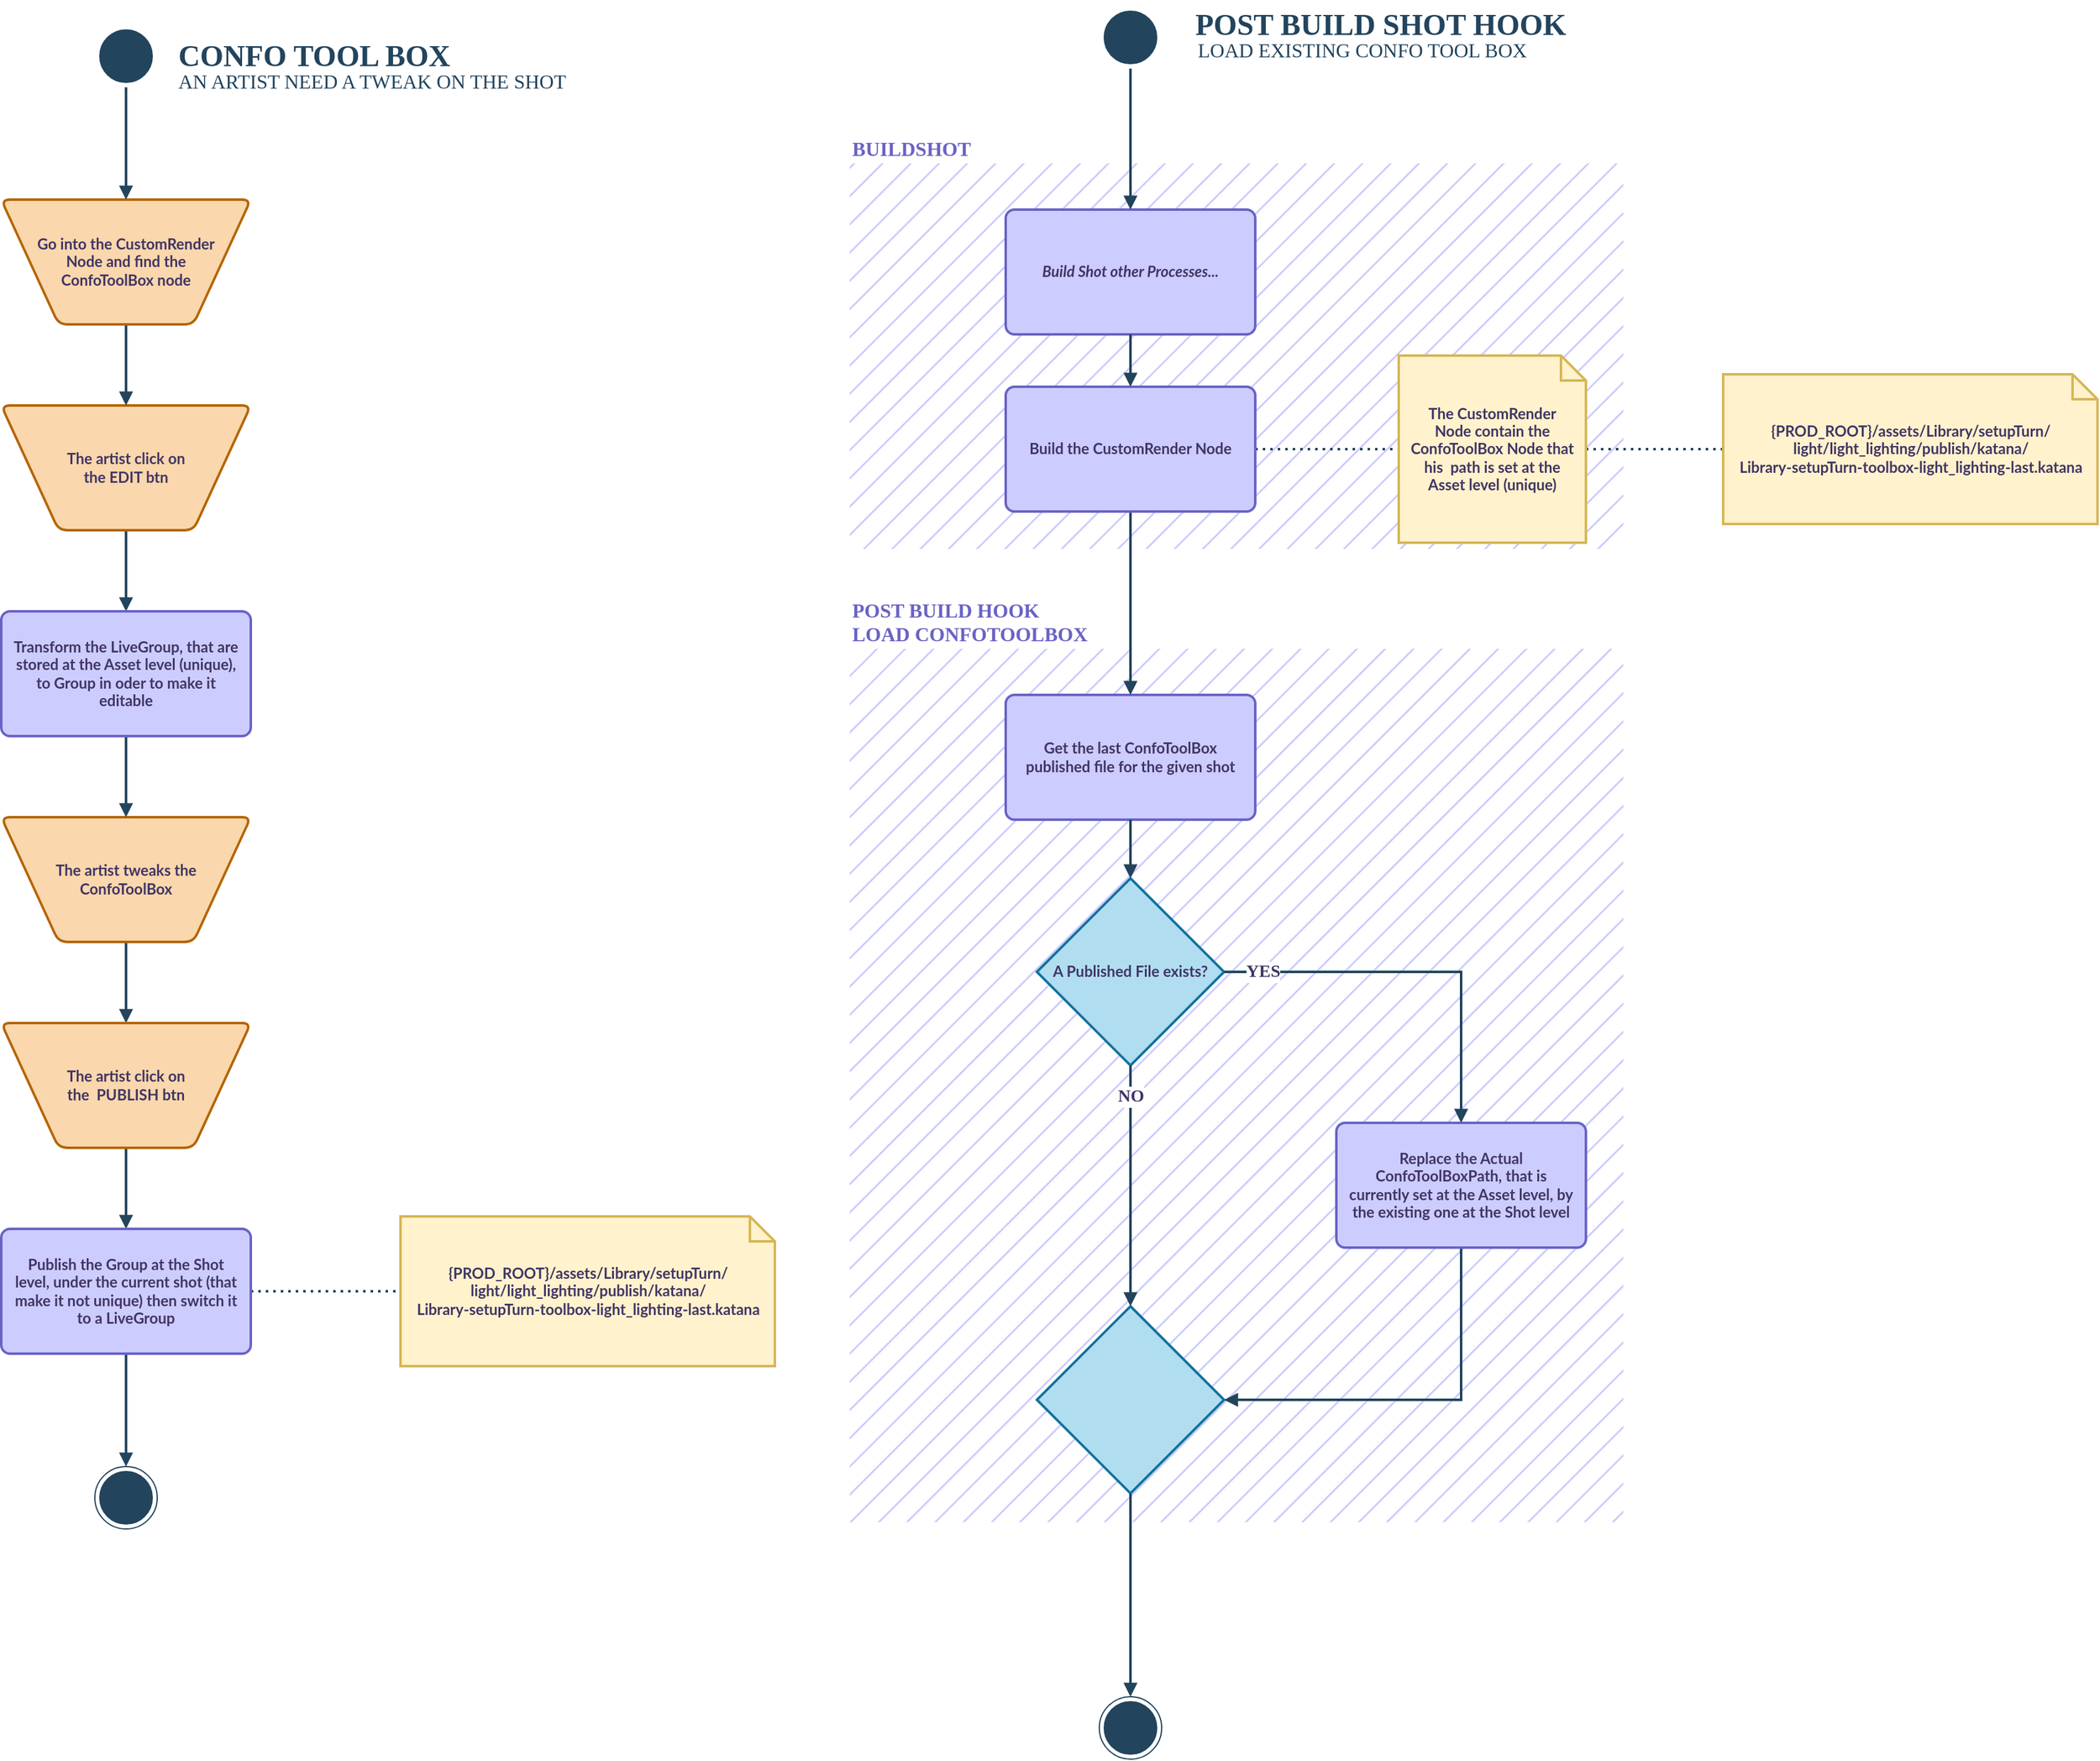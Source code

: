 <mxfile version="20.5.1" type="github">
  <diagram id="CM5r0V0yMCtf2sxqWUX7" name="Page-1">
    <mxGraphModel dx="2696" dy="1037" grid="1" gridSize="20" guides="1" tooltips="1" connect="1" arrows="1" fold="1" page="0" pageScale="1" pageWidth="827" pageHeight="1169" math="0" shadow="0">
      <root>
        <mxCell id="0" />
        <mxCell id="1" parent="0" />
        <mxCell id="0qbXLlaw61yAoVdNJTFS-60" value="&lt;font&gt;POST BUILD HOOK&lt;br&gt;LOAD CONFOTOOLBOX&lt;br&gt;&lt;/font&gt;" style="rounded=0;whiteSpace=wrap;html=1;strokeColor=none;fontFamily=Montserrat;fontSource=https%3A%2F%2Ffonts.googleapis.com%2Fcss%3Ffamily%3DMontserrat;fontSize=16;fontColor=#6963C5;fillColor=#CCCCFF;fillStyle=hatch;strokeWidth=1;labelPosition=center;verticalLabelPosition=top;align=left;verticalAlign=bottom;fontStyle=1" vertex="1" parent="1">
          <mxGeometry x="-60" y="540" width="620" height="700" as="geometry" />
        </mxCell>
        <mxCell id="0qbXLlaw61yAoVdNJTFS-61" value="&lt;font&gt;BUILDSHOT&lt;/font&gt;" style="rounded=0;whiteSpace=wrap;html=1;strokeColor=none;fontFamily=Montserrat;fontSource=https%3A%2F%2Ffonts.googleapis.com%2Fcss%3Ffamily%3DMontserrat;fontSize=16;fontColor=#6963C5;fillColor=#CCCCFF;fillStyle=hatch;strokeWidth=1;labelPosition=center;verticalLabelPosition=top;align=left;verticalAlign=bottom;fontStyle=1" vertex="1" parent="1">
          <mxGeometry x="-60" y="151" width="620" height="309" as="geometry" />
        </mxCell>
        <mxCell id="0qbXLlaw61yAoVdNJTFS-62" value="" style="ellipse;html=1;shape=startState;fillColor=#23445D;strokeColor=#23445d;aspect=fixed;" vertex="1" parent="1">
          <mxGeometry x="140" y="25" width="50" height="50" as="geometry" />
        </mxCell>
        <mxCell id="0qbXLlaw61yAoVdNJTFS-63" value="" style="ellipse;html=1;shape=endState;fillColor=#23445D;strokeColor=#23445d;aspect=fixed;" vertex="1" parent="1">
          <mxGeometry x="140" y="1380" width="50" height="50" as="geometry" />
        </mxCell>
        <mxCell id="0qbXLlaw61yAoVdNJTFS-64" value="&lt;font color=&quot;#413565&quot;&gt;A Published File exists?&lt;/font&gt;" style="strokeWidth=2;html=1;shape=mxgraph.flowchart.decision;whiteSpace=wrap;strokeColor=#10739e;fontFamily=Lato;fontSource=https%3A%2F%2Ffonts.googleapis.com%2Fcss%3Ffamily%3DLato;fillColor=#b1ddf0;aspect=fixed;fontStyle=1" vertex="1" parent="1">
          <mxGeometry x="90" y="724" width="150" height="150" as="geometry" />
        </mxCell>
        <mxCell id="0qbXLlaw61yAoVdNJTFS-66" value="" style="strokeWidth=2;html=1;shape=mxgraph.flowchart.decision;whiteSpace=wrap;strokeColor=#10739e;fontFamily=Lato;fontSource=https%3A%2F%2Ffonts.googleapis.com%2Fcss%3Ffamily%3DLato;fillColor=#b1ddf0;aspect=fixed;" vertex="1" parent="1">
          <mxGeometry x="90" y="1067" width="150" height="150" as="geometry" />
        </mxCell>
        <mxCell id="0qbXLlaw61yAoVdNJTFS-67" style="edgeStyle=orthogonalEdgeStyle;rounded=0;orthogonalLoop=1;jettySize=auto;html=1;entryX=0.5;entryY=0;entryDx=0;entryDy=0;entryPerimeter=0;strokeColor=#23445D;strokeWidth=2;fontFamily=Montserrat;fontSource=https%3A%2F%2Ffonts.googleapis.com%2Fcss%3Ffamily%3DMontserrat;fontColor=#413565;fillColor=#bac8d3;endArrow=block;endFill=1;" edge="1" parent="1" source="0qbXLlaw61yAoVdNJTFS-64" target="0qbXLlaw61yAoVdNJTFS-66">
          <mxGeometry relative="1" as="geometry" />
        </mxCell>
        <mxCell id="0qbXLlaw61yAoVdNJTFS-68" value="NO" style="edgeLabel;html=1;align=center;verticalAlign=middle;resizable=0;points=[];fontFamily=Montserrat;fontColor=#413565;fontStyle=1;fontSize=14;" vertex="1" connectable="0" parent="0qbXLlaw61yAoVdNJTFS-67">
          <mxGeometry x="-0.844" y="-2" relative="1" as="geometry">
            <mxPoint x="2" y="10" as="offset" />
          </mxGeometry>
        </mxCell>
        <mxCell id="0qbXLlaw61yAoVdNJTFS-69" style="edgeStyle=orthogonalEdgeStyle;rounded=0;orthogonalLoop=1;jettySize=auto;html=1;entryX=1;entryY=0.5;entryDx=0;entryDy=0;entryPerimeter=0;strokeColor=#23445D;strokeWidth=2;fontFamily=Montserrat;fontSource=https%3A%2F%2Ffonts.googleapis.com%2Fcss%3Ffamily%3DMontserrat;fontSize=16;fontColor=#6963C5;exitX=0.5;exitY=1;exitDx=0;exitDy=0;endArrow=block;endFill=1;" edge="1" parent="1" source="0qbXLlaw61yAoVdNJTFS-70" target="0qbXLlaw61yAoVdNJTFS-66">
          <mxGeometry relative="1" as="geometry" />
        </mxCell>
        <mxCell id="0qbXLlaw61yAoVdNJTFS-70" value="&lt;font color=&quot;#413565&quot;&gt;Replace the Actual ConfoToolBoxPath, that is currently set at the Asset level, by the existing one at the Shot level&lt;/font&gt;" style="rounded=1;whiteSpace=wrap;html=1;absoluteArcSize=1;arcSize=14;strokeWidth=2;strokeColor=#6963C5;fillColor=#CCCCFF;fontFamily=Lato;fontSource=https%3A%2F%2Ffonts.googleapis.com%2Fcss%3Ffamily%3DLato;fontStyle=1;aspect=fixed;spacing=10;" vertex="1" parent="1">
          <mxGeometry x="330" y="920" width="200" height="100" as="geometry" />
        </mxCell>
        <mxCell id="0qbXLlaw61yAoVdNJTFS-71" value="" style="edgeStyle=orthogonalEdgeStyle;rounded=0;orthogonalLoop=1;jettySize=auto;html=1;entryX=0.5;entryY=0;entryDx=0;entryDy=0;strokeColor=#23445D;strokeWidth=2;fontFamily=Montserrat;fontSource=https%3A%2F%2Ffonts.googleapis.com%2Fcss%3Ffamily%3DMontserrat;fontColor=#413565;fillColor=#bac8d3;endArrow=block;endFill=1;" edge="1" parent="1" source="0qbXLlaw61yAoVdNJTFS-64" target="0qbXLlaw61yAoVdNJTFS-70">
          <mxGeometry relative="1" as="geometry">
            <mxPoint x="225.0" y="909.059" as="sourcePoint" />
            <mxPoint x="405.0" y="1115.0" as="targetPoint" />
          </mxGeometry>
        </mxCell>
        <mxCell id="0qbXLlaw61yAoVdNJTFS-72" value="YES" style="edgeLabel;html=1;align=center;verticalAlign=middle;resizable=0;points=[];fontFamily=Montserrat;fontColor=#413565;fontStyle=1;fontSize=14;spacingTop=0;" vertex="1" connectable="0" parent="0qbXLlaw61yAoVdNJTFS-71">
          <mxGeometry x="-0.63" y="5" relative="1" as="geometry">
            <mxPoint x="-27" y="5" as="offset" />
          </mxGeometry>
        </mxCell>
        <mxCell id="0qbXLlaw61yAoVdNJTFS-73" value="POST BUILD SHOT HOOK" style="text;html=1;align=left;verticalAlign=middle;resizable=0;points=[];autosize=1;strokeColor=none;fillColor=none;fontSize=24;fontFamily=Montserrat;fontColor=#23445D;fontStyle=1" vertex="1" parent="1">
          <mxGeometry x="215" y="20" width="340" height="40" as="geometry" />
        </mxCell>
        <mxCell id="0qbXLlaw61yAoVdNJTFS-74" value="LOAD EXISTING CONFO TOOL BOX" style="text;html=1;align=left;verticalAlign=middle;resizable=0;points=[];autosize=1;strokeColor=none;fillColor=none;fontSize=16;fontFamily=Montserrat;fontColor=#23445D;fontStyle=0" vertex="1" parent="1">
          <mxGeometry x="217" y="40" width="320" height="40" as="geometry" />
        </mxCell>
        <mxCell id="0qbXLlaw61yAoVdNJTFS-76" value="" style="edgeStyle=orthogonalEdgeStyle;rounded=0;orthogonalLoop=1;jettySize=auto;html=1;strokeColor=#23445D;strokeWidth=2;fontFamily=Montserrat;fontSource=https%3A%2F%2Ffonts.googleapis.com%2Fcss%3Ffamily%3DMontserrat;fontColor=#413565;fillColor=#bac8d3;endArrow=block;endFill=1;entryX=0.5;entryY=0;entryDx=0;entryDy=0;" edge="1" parent="1" source="0qbXLlaw61yAoVdNJTFS-66" target="0qbXLlaw61yAoVdNJTFS-63">
          <mxGeometry relative="1" as="geometry">
            <mxPoint x="165.0" y="1114" as="sourcePoint" />
            <mxPoint x="165" y="1317.0" as="targetPoint" />
          </mxGeometry>
        </mxCell>
        <mxCell id="0qbXLlaw61yAoVdNJTFS-77" value="&lt;font color=&quot;#413565&quot;&gt;&lt;b&gt;&lt;i&gt;Build Shot other Processes...&lt;br&gt;&lt;/i&gt;&lt;/b&gt;&lt;/font&gt;" style="rounded=1;whiteSpace=wrap;html=1;absoluteArcSize=1;arcSize=14;strokeWidth=2;strokeColor=#6963C5;fillColor=#CCCCFF;fontFamily=Lato;fontSource=https%3A%2F%2Ffonts.googleapis.com%2Fcss%3Ffamily%3DLato;fontStyle=0;aspect=fixed;" vertex="1" parent="1">
          <mxGeometry x="65" y="188" width="200" height="100" as="geometry" />
        </mxCell>
        <mxCell id="0qbXLlaw61yAoVdNJTFS-78" value="" style="edgeStyle=orthogonalEdgeStyle;rounded=0;orthogonalLoop=1;jettySize=auto;html=1;strokeColor=#23445D;strokeWidth=2;fontFamily=Montserrat;fontSource=https%3A%2F%2Ffonts.googleapis.com%2Fcss%3Ffamily%3DMontserrat;fontColor=#413565;fillColor=#bac8d3;endArrow=block;endFill=1;" edge="1" parent="1" source="0qbXLlaw61yAoVdNJTFS-62" target="0qbXLlaw61yAoVdNJTFS-77">
          <mxGeometry relative="1" as="geometry" />
        </mxCell>
        <mxCell id="0qbXLlaw61yAoVdNJTFS-83" value="&lt;font color=&quot;#413565&quot;&gt;Get the last ConfoToolBox published file for the given shot&lt;/font&gt;" style="rounded=1;whiteSpace=wrap;html=1;absoluteArcSize=1;arcSize=14;strokeWidth=2;strokeColor=#6963C5;fillColor=#CCCCFF;fontFamily=Lato;fontSource=https%3A%2F%2Ffonts.googleapis.com%2Fcss%3Ffamily%3DLato;fontStyle=1;aspect=fixed;spacing=10;" vertex="1" parent="1">
          <mxGeometry x="65" y="577" width="200" height="100" as="geometry" />
        </mxCell>
        <mxCell id="0qbXLlaw61yAoVdNJTFS-85" style="edgeStyle=orthogonalEdgeStyle;rounded=0;orthogonalLoop=1;jettySize=auto;html=1;entryX=0.5;entryY=0;entryDx=0;entryDy=0;entryPerimeter=0;strokeColor=#23445D;strokeWidth=2;fontFamily=Montserrat;fontSource=https%3A%2F%2Ffonts.googleapis.com%2Fcss%3Ffamily%3DMontserrat;fontSize=16;fontColor=#333333;startArrow=none;endArrow=block;endFill=1;" edge="1" parent="1" source="0qbXLlaw61yAoVdNJTFS-83" target="0qbXLlaw61yAoVdNJTFS-64">
          <mxGeometry relative="1" as="geometry" />
        </mxCell>
        <mxCell id="0qbXLlaw61yAoVdNJTFS-116" style="edgeStyle=orthogonalEdgeStyle;rounded=0;orthogonalLoop=1;jettySize=auto;html=1;entryX=0;entryY=0.5;entryDx=0;entryDy=0;entryPerimeter=0;strokeColor=#23445D;strokeWidth=2;dashed=1;dashPattern=1 2;endArrow=none;endFill=0;" edge="1" parent="1" source="0qbXLlaw61yAoVdNJTFS-87" target="0qbXLlaw61yAoVdNJTFS-115">
          <mxGeometry relative="1" as="geometry" />
        </mxCell>
        <mxCell id="0qbXLlaw61yAoVdNJTFS-117" style="edgeStyle=orthogonalEdgeStyle;rounded=0;orthogonalLoop=1;jettySize=auto;html=1;entryX=0.5;entryY=0;entryDx=0;entryDy=0;strokeColor=#23445D;strokeWidth=2;endArrow=block;endFill=1;" edge="1" parent="1" source="0qbXLlaw61yAoVdNJTFS-87" target="0qbXLlaw61yAoVdNJTFS-83">
          <mxGeometry relative="1" as="geometry" />
        </mxCell>
        <mxCell id="0qbXLlaw61yAoVdNJTFS-87" value="&lt;font color=&quot;#413565&quot;&gt;&lt;b&gt;Build the CustomRender Node&lt;br&gt;&lt;/b&gt;&lt;/font&gt;" style="rounded=1;whiteSpace=wrap;html=1;absoluteArcSize=1;arcSize=14;strokeWidth=2;strokeColor=#6963C5;fillColor=#CCCCFF;fontFamily=Lato;fontSource=https%3A%2F%2Ffonts.googleapis.com%2Fcss%3Ffamily%3DLato;fontStyle=0;aspect=fixed;spacing=10;" vertex="1" parent="1">
          <mxGeometry x="65" y="330" width="200" height="100" as="geometry" />
        </mxCell>
        <mxCell id="0qbXLlaw61yAoVdNJTFS-88" value="" style="edgeStyle=orthogonalEdgeStyle;rounded=0;orthogonalLoop=1;jettySize=auto;html=1;entryX=0.5;entryY=0;entryDx=0;entryDy=0;endArrow=block;strokeWidth=2;strokeColor=#23445D;endFill=1;" edge="1" parent="1" source="0qbXLlaw61yAoVdNJTFS-77" target="0qbXLlaw61yAoVdNJTFS-87">
          <mxGeometry relative="1" as="geometry">
            <mxPoint x="165" y="273" as="sourcePoint" />
            <mxPoint x="165" y="720" as="targetPoint" />
          </mxGeometry>
        </mxCell>
        <mxCell id="0qbXLlaw61yAoVdNJTFS-103" value="" style="edgeStyle=orthogonalEdgeStyle;rounded=0;orthogonalLoop=1;jettySize=auto;html=1;strokeWidth=2;strokeColor=#23445D;endArrow=block;endFill=1;" edge="1" parent="1" source="0qbXLlaw61yAoVdNJTFS-89" target="0qbXLlaw61yAoVdNJTFS-94">
          <mxGeometry relative="1" as="geometry" />
        </mxCell>
        <mxCell id="0qbXLlaw61yAoVdNJTFS-89" value="&lt;b style=&quot;color: rgb(65, 53, 101);&quot;&gt;&lt;span&gt;The artist tweaks the&lt;br&gt;ConfoToolBox&lt;br&gt;&lt;/span&gt;&lt;/b&gt;" style="verticalLabelPosition=middle;verticalAlign=middle;html=1;shape=trapezoid;perimeter=trapezoidPerimeter;whiteSpace=wrap;size=0.23;arcSize=14;flipV=1;labelPosition=center;align=center;fontFamily=Lato;fillColor=#fad7ac;strokeColor=#b46504;rounded=1;strokeWidth=2;fontSource=https%3A%2F%2Ffonts.googleapis.com%2Fcss%3Ffamily%3DLato;fontStyle=0;" vertex="1" parent="1">
          <mxGeometry x="-739.99" y="675" width="200" height="100" as="geometry" />
        </mxCell>
        <mxCell id="0qbXLlaw61yAoVdNJTFS-104" value="" style="edgeStyle=orthogonalEdgeStyle;rounded=0;orthogonalLoop=1;jettySize=auto;html=1;strokeWidth=2;strokeColor=#23445D;endArrow=block;endFill=1;" edge="1" parent="1" source="0qbXLlaw61yAoVdNJTFS-94" target="0qbXLlaw61yAoVdNJTFS-97">
          <mxGeometry relative="1" as="geometry" />
        </mxCell>
        <mxCell id="0qbXLlaw61yAoVdNJTFS-94" value="&lt;b style=&quot;color: rgb(65, 53, 101);&quot;&gt;&lt;span&gt;The artist click on&lt;br&gt;the&amp;nbsp; PUBLISH btn&lt;br&gt;&lt;/span&gt;&lt;/b&gt;" style="verticalLabelPosition=middle;verticalAlign=middle;html=1;shape=trapezoid;perimeter=trapezoidPerimeter;whiteSpace=wrap;size=0.23;arcSize=14;flipV=1;labelPosition=center;align=center;fontFamily=Lato;fillColor=#fad7ac;strokeColor=#b46504;rounded=1;strokeWidth=2;fontSource=https%3A%2F%2Ffonts.googleapis.com%2Fcss%3Ffamily%3DLato;fontStyle=0;" vertex="1" parent="1">
          <mxGeometry x="-739.99" y="840" width="200" height="100" as="geometry" />
        </mxCell>
        <mxCell id="0qbXLlaw61yAoVdNJTFS-101" value="" style="edgeStyle=orthogonalEdgeStyle;rounded=0;orthogonalLoop=1;jettySize=auto;html=1;strokeWidth=2;strokeColor=#23445D;endArrow=block;endFill=1;" edge="1" parent="1" source="0qbXLlaw61yAoVdNJTFS-95" target="0qbXLlaw61yAoVdNJTFS-96">
          <mxGeometry relative="1" as="geometry" />
        </mxCell>
        <mxCell id="0qbXLlaw61yAoVdNJTFS-95" value="&lt;b style=&quot;color: rgb(65, 53, 101);&quot;&gt;&lt;span&gt;The artist click on&lt;br&gt;the EDIT btn&lt;br&gt;&lt;/span&gt;&lt;/b&gt;" style="verticalLabelPosition=middle;verticalAlign=middle;html=1;shape=trapezoid;perimeter=trapezoidPerimeter;whiteSpace=wrap;size=0.23;arcSize=14;flipV=1;labelPosition=center;align=center;fontFamily=Lato;fillColor=#fad7ac;strokeColor=#b46504;rounded=1;strokeWidth=2;fontSource=https%3A%2F%2Ffonts.googleapis.com%2Fcss%3Ffamily%3DLato;fontStyle=0;" vertex="1" parent="1">
          <mxGeometry x="-739.99" y="345" width="200" height="100" as="geometry" />
        </mxCell>
        <mxCell id="0qbXLlaw61yAoVdNJTFS-102" value="" style="edgeStyle=orthogonalEdgeStyle;rounded=0;orthogonalLoop=1;jettySize=auto;html=1;strokeWidth=2;strokeColor=#23445D;endArrow=block;endFill=1;" edge="1" parent="1" source="0qbXLlaw61yAoVdNJTFS-96" target="0qbXLlaw61yAoVdNJTFS-89">
          <mxGeometry relative="1" as="geometry" />
        </mxCell>
        <mxCell id="0qbXLlaw61yAoVdNJTFS-96" value="&lt;font color=&quot;#413565&quot;&gt;&lt;b&gt;&lt;span&gt;Transform the LiveGroup, that are stored at the Asset level (unique), to Group in oder to make it editable&lt;br&gt;&lt;/span&gt;&lt;/b&gt;&lt;/font&gt;" style="rounded=1;whiteSpace=wrap;html=1;absoluteArcSize=1;arcSize=14;strokeWidth=2;strokeColor=#6963C5;fillColor=#CCCCFF;fontFamily=Lato;fontSource=https%3A%2F%2Ffonts.googleapis.com%2Fcss%3Ffamily%3DLato;fontStyle=0;aspect=fixed;spacing=10;" vertex="1" parent="1">
          <mxGeometry x="-740" y="510" width="200" height="100" as="geometry" />
        </mxCell>
        <mxCell id="0qbXLlaw61yAoVdNJTFS-105" value="" style="edgeStyle=orthogonalEdgeStyle;rounded=0;orthogonalLoop=1;jettySize=auto;html=1;strokeWidth=2;strokeColor=#23445D;endArrow=block;endFill=1;" edge="1" parent="1" source="0qbXLlaw61yAoVdNJTFS-97" target="0qbXLlaw61yAoVdNJTFS-99">
          <mxGeometry relative="1" as="geometry" />
        </mxCell>
        <mxCell id="0qbXLlaw61yAoVdNJTFS-120" style="edgeStyle=orthogonalEdgeStyle;rounded=0;orthogonalLoop=1;jettySize=auto;html=1;entryX=0;entryY=0.5;entryDx=0;entryDy=0;entryPerimeter=0;strokeColor=#23445D;strokeWidth=2;endArrow=none;endFill=0;dashed=1;dashPattern=1 2;" edge="1" parent="1" source="0qbXLlaw61yAoVdNJTFS-97" target="0qbXLlaw61yAoVdNJTFS-119">
          <mxGeometry relative="1" as="geometry" />
        </mxCell>
        <mxCell id="0qbXLlaw61yAoVdNJTFS-97" value="&lt;font color=&quot;#413565&quot;&gt;&lt;b&gt;&lt;span&gt;Publish the Group at the Shot level, under the current shot (that make it not unique) then switch it to a LiveGroup&lt;br&gt;&lt;/span&gt;&lt;/b&gt;&lt;/font&gt;" style="rounded=1;whiteSpace=wrap;html=1;absoluteArcSize=1;arcSize=14;strokeWidth=2;strokeColor=#6963C5;fillColor=#CCCCFF;fontFamily=Lato;fontSource=https%3A%2F%2Ffonts.googleapis.com%2Fcss%3Ffamily%3DLato;fontStyle=0;aspect=fixed;spacing=10;" vertex="1" parent="1">
          <mxGeometry x="-740" y="1005" width="200" height="100" as="geometry" />
        </mxCell>
        <mxCell id="0qbXLlaw61yAoVdNJTFS-100" style="edgeStyle=orthogonalEdgeStyle;rounded=0;orthogonalLoop=1;jettySize=auto;html=1;entryX=0.5;entryY=0;entryDx=0;entryDy=0;strokeWidth=2;strokeColor=#23445D;startArrow=none;endArrow=block;endFill=1;" edge="1" parent="1" source="0qbXLlaw61yAoVdNJTFS-113" target="0qbXLlaw61yAoVdNJTFS-95">
          <mxGeometry relative="1" as="geometry" />
        </mxCell>
        <mxCell id="0qbXLlaw61yAoVdNJTFS-98" value="" style="ellipse;html=1;shape=startState;fillColor=#23445D;strokeColor=#23445d;aspect=fixed;" vertex="1" parent="1">
          <mxGeometry x="-664.99" y="40" width="50" height="50" as="geometry" />
        </mxCell>
        <mxCell id="0qbXLlaw61yAoVdNJTFS-99" value="" style="ellipse;html=1;shape=endState;fillColor=#23445D;strokeColor=#23445d;aspect=fixed;" vertex="1" parent="1">
          <mxGeometry x="-664.99" y="1195.5" width="50" height="50" as="geometry" />
        </mxCell>
        <mxCell id="0qbXLlaw61yAoVdNJTFS-107" value="CONFO TOOL BOX" style="text;html=1;align=left;verticalAlign=middle;resizable=0;points=[];autosize=1;strokeColor=none;fillColor=none;fontSize=24;fontFamily=Montserrat;fontColor=#23445D;fontStyle=1" vertex="1" parent="1">
          <mxGeometry x="-600" y="45" width="260" height="40" as="geometry" />
        </mxCell>
        <mxCell id="0qbXLlaw61yAoVdNJTFS-108" value="AN ARTIST NEED A TWEAK ON THE SHOT" style="text;html=1;align=left;verticalAlign=middle;resizable=0;points=[];autosize=1;strokeColor=none;fillColor=none;fontSize=16;fontFamily=Montserrat;fontColor=#23445D;fontStyle=0" vertex="1" parent="1">
          <mxGeometry x="-600" y="65" width="380" height="40" as="geometry" />
        </mxCell>
        <mxCell id="0qbXLlaw61yAoVdNJTFS-113" value="&lt;b style=&quot;color: rgb(65, 53, 101);&quot;&gt;&lt;span&gt;Go into the CustomRender Node and find the ConfoToolBox node&lt;br&gt;&lt;/span&gt;&lt;/b&gt;" style="verticalLabelPosition=middle;verticalAlign=middle;html=1;shape=trapezoid;perimeter=trapezoidPerimeter;whiteSpace=wrap;size=0.23;arcSize=14;flipV=1;labelPosition=center;align=center;fontFamily=Lato;fillColor=#fad7ac;strokeColor=#b46504;rounded=1;strokeWidth=2;fontSource=https%3A%2F%2Ffonts.googleapis.com%2Fcss%3Ffamily%3DLato;fontStyle=0;spacing=20;" vertex="1" parent="1">
          <mxGeometry x="-740" y="180" width="200" height="100" as="geometry" />
        </mxCell>
        <mxCell id="0qbXLlaw61yAoVdNJTFS-114" value="" style="edgeStyle=orthogonalEdgeStyle;rounded=0;orthogonalLoop=1;jettySize=auto;html=1;entryX=0.5;entryY=0;entryDx=0;entryDy=0;strokeWidth=2;strokeColor=#23445D;endArrow=block;endFill=1;" edge="1" parent="1" source="0qbXLlaw61yAoVdNJTFS-98" target="0qbXLlaw61yAoVdNJTFS-113">
          <mxGeometry relative="1" as="geometry">
            <mxPoint x="-639.99" y="90" as="sourcePoint" />
            <mxPoint x="-639.995" y="362" as="targetPoint" />
          </mxGeometry>
        </mxCell>
        <mxCell id="0qbXLlaw61yAoVdNJTFS-123" style="edgeStyle=orthogonalEdgeStyle;rounded=0;orthogonalLoop=1;jettySize=auto;html=1;entryX=0;entryY=0.5;entryDx=0;entryDy=0;entryPerimeter=0;dashed=1;dashPattern=1 2;strokeColor=#23445D;strokeWidth=2;fontSize=10;endArrow=none;endFill=0;" edge="1" parent="1" source="0qbXLlaw61yAoVdNJTFS-115" target="0qbXLlaw61yAoVdNJTFS-121">
          <mxGeometry relative="1" as="geometry" />
        </mxCell>
        <mxCell id="0qbXLlaw61yAoVdNJTFS-115" value="&lt;b style=&quot;color: rgb(65, 53, 101);&quot;&gt;&lt;span&gt;The CustomRender Node contain the ConfoToolBox Node that his&amp;nbsp; path is set at the Asset level (unique)&lt;/span&gt;&lt;/b&gt;" style="shape=note;size=20;whiteSpace=wrap;html=1;fontFamily=Lato;fillColor=#fff2cc;strokeColor=#d6b656;rounded=1;arcSize=14;strokeWidth=2;fontSource=https%3A%2F%2Ffonts.googleapis.com%2Fcss%3Ffamily%3DLato;fontStyle=0;spacing=10;" vertex="1" parent="1">
          <mxGeometry x="380" y="305" width="150" height="150" as="geometry" />
        </mxCell>
        <mxCell id="0qbXLlaw61yAoVdNJTFS-119" value="&lt;font color=&quot;#413565&quot;&gt;&lt;b&gt;{PROD_ROOT}/assets/Library/setupTurn/&lt;br&gt;light/light_lighting/publish/katana/&lt;br&gt;Library-setupTurn-toolbox-light_lighting-last.katana&lt;/b&gt;&lt;/font&gt;" style="shape=note;size=20;html=1;fontFamily=Lato;fillColor=#fff2cc;strokeColor=#d6b656;rounded=1;arcSize=14;strokeWidth=2;fontSource=https%3A%2F%2Ffonts.googleapis.com%2Fcss%3Ffamily%3DLato;fontStyle=0;spacing=10;" vertex="1" parent="1">
          <mxGeometry x="-420" y="995" width="300" height="120" as="geometry" />
        </mxCell>
        <mxCell id="0qbXLlaw61yAoVdNJTFS-121" value="&lt;font color=&quot;#413565&quot;&gt;&lt;b&gt;{PROD_ROOT}/assets/Library/setupTurn/&lt;br&gt;light/light_lighting/publish/katana/&lt;br&gt;Library-setupTurn-toolbox-light_lighting-last.katana&lt;/b&gt;&lt;/font&gt;" style="shape=note;size=20;html=1;fontFamily=Lato;fillColor=#fff2cc;strokeColor=#d6b656;rounded=1;arcSize=14;strokeWidth=2;fontSource=https%3A%2F%2Ffonts.googleapis.com%2Fcss%3Ffamily%3DLato;fontStyle=0;spacing=10;" vertex="1" parent="1">
          <mxGeometry x="640" y="320" width="300" height="120" as="geometry" />
        </mxCell>
      </root>
    </mxGraphModel>
  </diagram>
</mxfile>
